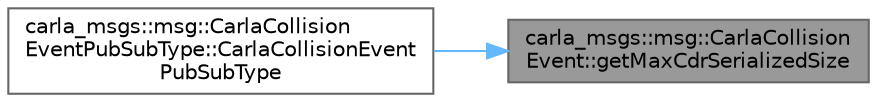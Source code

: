 digraph "carla_msgs::msg::CarlaCollisionEvent::getMaxCdrSerializedSize"
{
 // INTERACTIVE_SVG=YES
 // LATEX_PDF_SIZE
  bgcolor="transparent";
  edge [fontname=Helvetica,fontsize=10,labelfontname=Helvetica,labelfontsize=10];
  node [fontname=Helvetica,fontsize=10,shape=box,height=0.2,width=0.4];
  rankdir="RL";
  Node1 [id="Node000001",label="carla_msgs::msg::CarlaCollision\lEvent::getMaxCdrSerializedSize",height=0.2,width=0.4,color="gray40", fillcolor="grey60", style="filled", fontcolor="black",tooltip="This function returns the maximum serialized size of an object depending on the buffer alignment."];
  Node1 -> Node2 [id="edge1_Node000001_Node000002",dir="back",color="steelblue1",style="solid",tooltip=" "];
  Node2 [id="Node000002",label="carla_msgs::msg::CarlaCollision\lEventPubSubType::CarlaCollisionEvent\lPubSubType",height=0.2,width=0.4,color="grey40", fillcolor="white", style="filled",URL="$d8/db8/classcarla__msgs_1_1msg_1_1CarlaCollisionEventPubSubType.html#af8de346b154b1984389c0686f52eb7bf",tooltip=" "];
}
